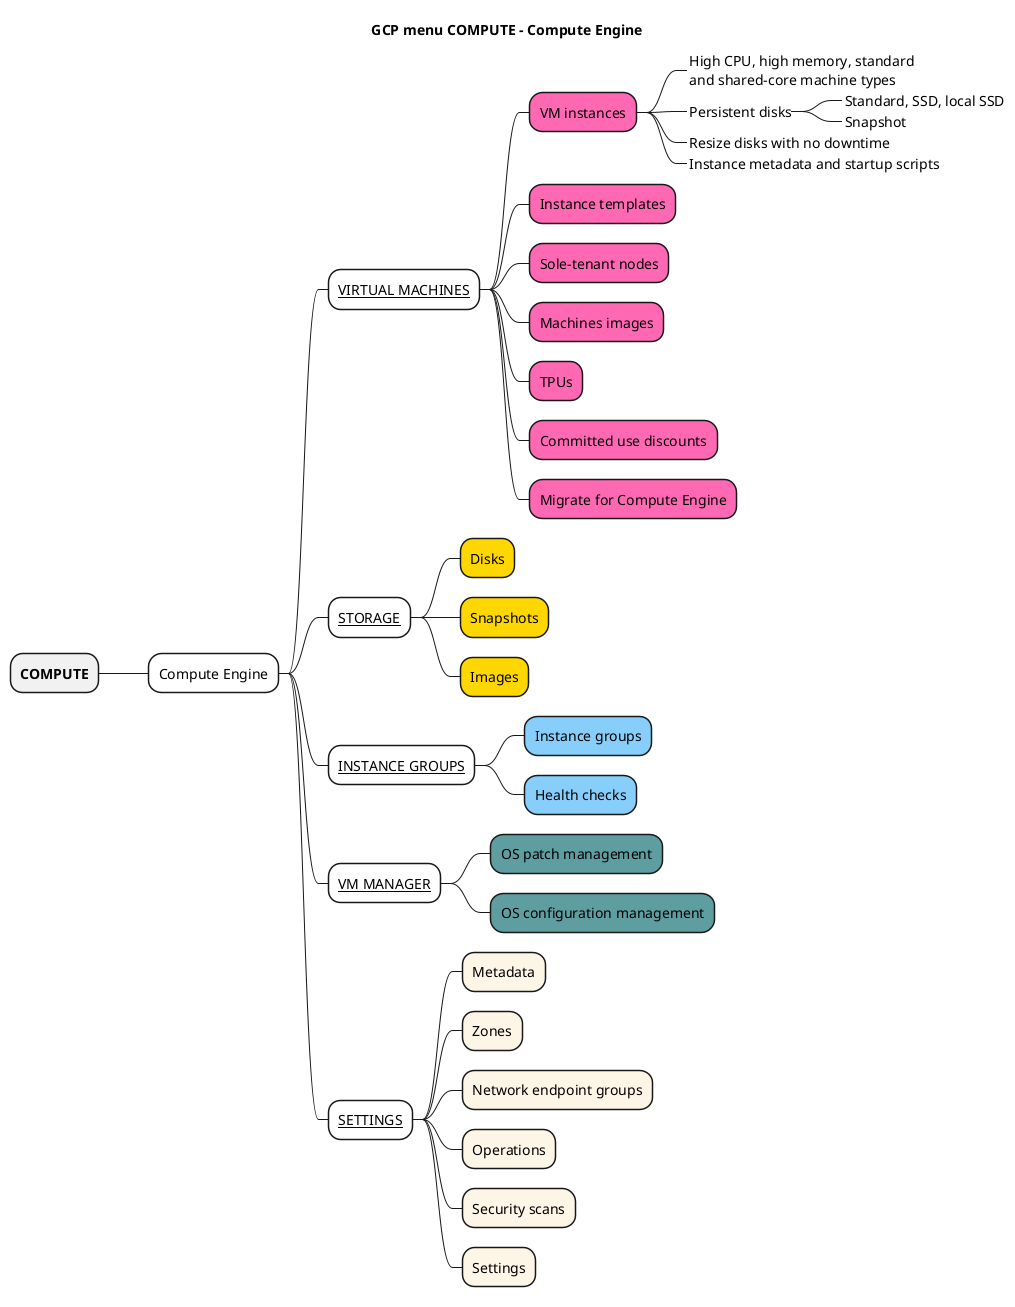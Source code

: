 @startmindmap
title GCP menu COMPUTE - Compute Engine

* **COMPUTE**
**[#White] Compute Engine

***[#White] __VIRTUAL MACHINES__
****[#HotPink] VM instances
*****_ High CPU, high memory, standard \nand shared-core machine types
*****_ Persistent disks
******_ Standard, SSD, local SSD
******_ Snapshot
*****_ Resize disks with no downtime
*****_ Instance metadata and startup scripts
****[#HotPink] Instance templates
****[#HotPink] Sole-tenant nodes
****[#HotPink] Machines images
****[#HotPink] TPUs
****[#HotPink] Committed use discounts
****[#HotPink] Migrate for Compute Engine

***[#White] __STORAGE__
****[#Gold] Disks
****[#Gold] Snapshots
****[#Gold] Images

***[#White] __INSTANCE GROUPS__
****[#LightSkyBlue] Instance groups
****[#LightSkyBlue] Health checks

***[#White] __VM MANAGER__
****[#CadetBlue] OS patch management
****[#CadetBlue] OS configuration management

***[#White] __SETTINGS__
****[#OldLace] Metadata
****[#OldLace] Zones
****[#OldLace] Network endpoint groups
****[#OldLace] Operations
****[#OldLace] Security scans
****[#OldLace] Settings

@endmindmap
